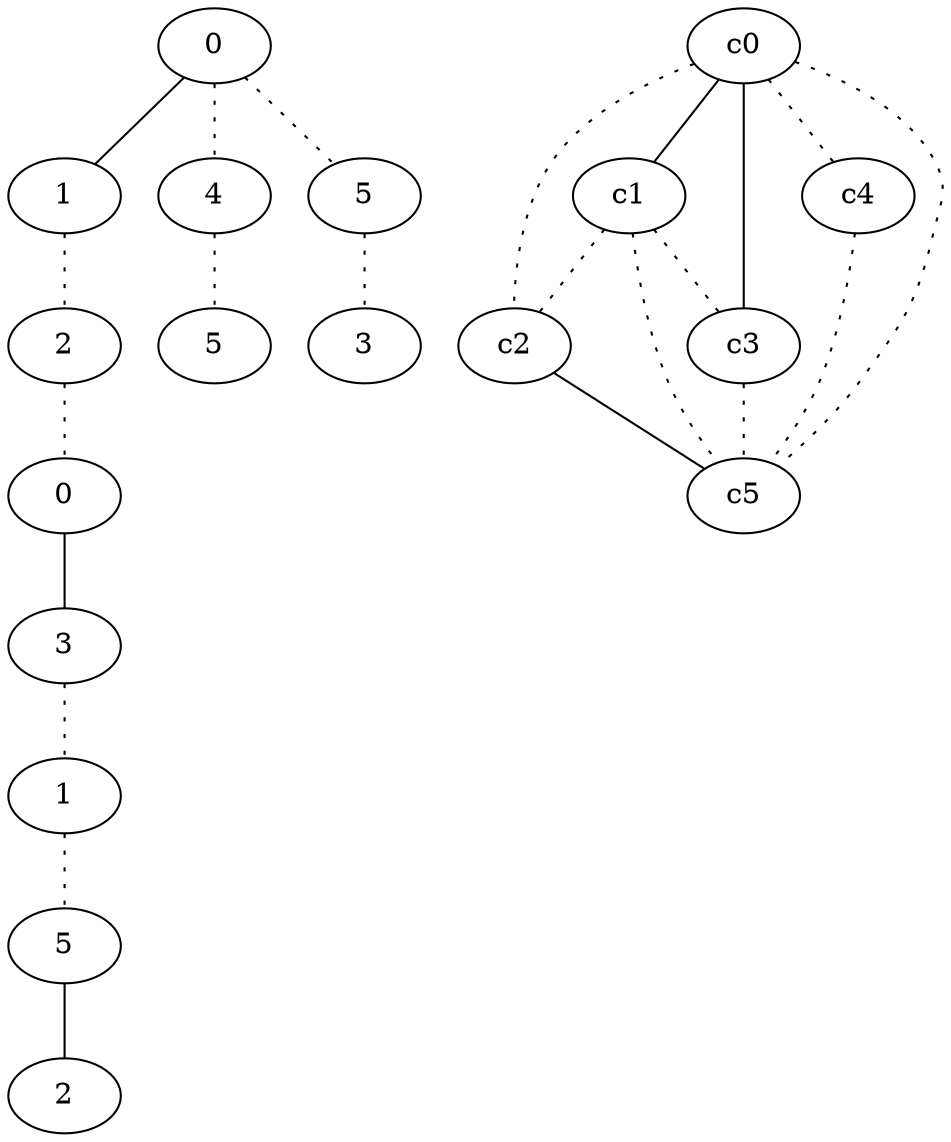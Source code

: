 graph {
a0[label=0];
a1[label=1];
a2[label=2];
a3[label=0];
a4[label=3];
a5[label=1];
a6[label=5];
a7[label=2];
a8[label=4];
a9[label=5];
a10[label=5];
a11[label=3];
a0 -- a1;
a0 -- a8 [style=dotted];
a0 -- a10 [style=dotted];
a1 -- a2 [style=dotted];
a2 -- a3 [style=dotted];
a3 -- a4;
a4 -- a5 [style=dotted];
a5 -- a6 [style=dotted];
a6 -- a7;
a8 -- a9 [style=dotted];
a10 -- a11 [style=dotted];
c0 -- c1;
c0 -- c2 [style=dotted];
c0 -- c3;
c0 -- c4 [style=dotted];
c0 -- c5 [style=dotted];
c1 -- c2 [style=dotted];
c1 -- c3 [style=dotted];
c1 -- c5 [style=dotted];
c2 -- c5;
c3 -- c5 [style=dotted];
c4 -- c5 [style=dotted];
}
